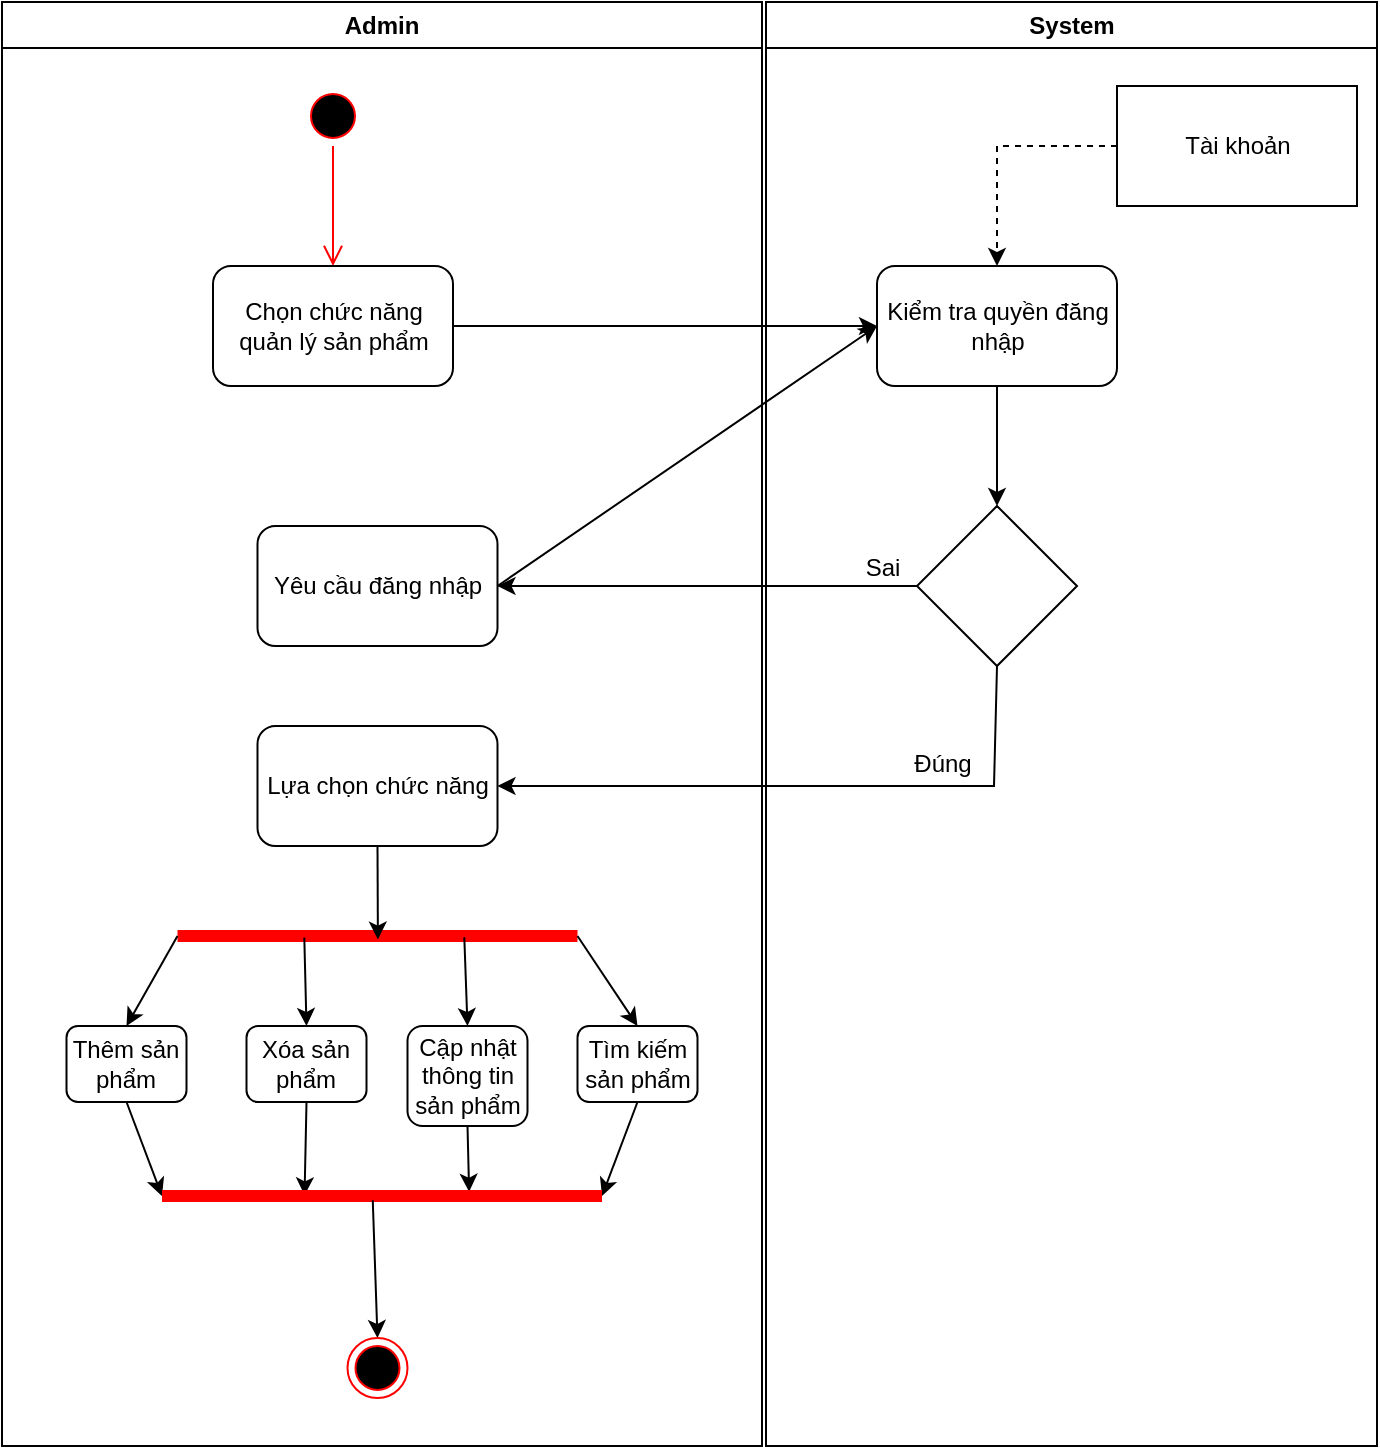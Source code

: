 <mxfile version="26.0.16">
  <diagram name="Page-1" id="e7e014a7-5840-1c2e-5031-d8a46d1fe8dd">
    <mxGraphModel dx="487" dy="240" grid="1" gridSize="10" guides="1" tooltips="1" connect="1" arrows="1" fold="1" page="1" pageScale="1" pageWidth="1169" pageHeight="826" background="none" math="0" shadow="0">
      <root>
        <mxCell id="0" />
        <mxCell id="1" parent="0" />
        <mxCell id="2" value="Admin" style="swimlane;whiteSpace=wrap" parent="1" vertex="1">
          <mxGeometry x="250" y="52" width="380" height="722" as="geometry" />
        </mxCell>
        <mxCell id="5" value="" style="ellipse;shape=startState;fillColor=#000000;strokeColor=#ff0000;" parent="2" vertex="1">
          <mxGeometry x="150.5" y="42" width="30" height="30" as="geometry" />
        </mxCell>
        <mxCell id="6" value="" style="edgeStyle=elbowEdgeStyle;elbow=horizontal;verticalAlign=bottom;endArrow=open;endSize=8;strokeColor=#FF0000;endFill=1;rounded=0;entryX=0.5;entryY=0;entryDx=0;entryDy=0;" parent="2" source="5" target="uNWifMwJ7wdyeVcfaRPa-41" edge="1">
          <mxGeometry x="100" y="40" as="geometry">
            <mxPoint x="165.882" y="110" as="targetPoint" />
            <mxPoint x="166.88" y="65.71" as="sourcePoint" />
          </mxGeometry>
        </mxCell>
        <mxCell id="11" value="" style="endArrow=open;strokeColor=#FF0000;endFill=1;rounded=0" parent="2" target="10" edge="1">
          <mxGeometry relative="1" as="geometry">
            <mxPoint x="115" y="270" as="sourcePoint" />
          </mxGeometry>
        </mxCell>
        <mxCell id="uNWifMwJ7wdyeVcfaRPa-41" value="Chọn chức năng quản lý sản phẩm" style="rounded=1;whiteSpace=wrap;html=1;" vertex="1" parent="2">
          <mxGeometry x="105.5" y="132" width="120" height="60" as="geometry" />
        </mxCell>
        <mxCell id="uNWifMwJ7wdyeVcfaRPa-52" value="Yêu cầu đăng nhập" style="rounded=1;whiteSpace=wrap;html=1;" vertex="1" parent="2">
          <mxGeometry x="127.75" y="262" width="120" height="60" as="geometry" />
        </mxCell>
        <mxCell id="uNWifMwJ7wdyeVcfaRPa-57" value="Lựa chọn chức năng" style="rounded=1;whiteSpace=wrap;html=1;" vertex="1" parent="2">
          <mxGeometry x="127.75" y="362" width="120" height="60" as="geometry" />
        </mxCell>
        <mxCell id="uNWifMwJ7wdyeVcfaRPa-58" value="" style="shape=line;html=1;strokeWidth=6;strokeColor=#ff0000;" vertex="1" parent="2">
          <mxGeometry x="87.75" y="462" width="200" height="10" as="geometry" />
        </mxCell>
        <mxCell id="uNWifMwJ7wdyeVcfaRPa-60" value="" style="endArrow=classic;html=1;rounded=0;entryX=0.501;entryY=0.68;entryDx=0;entryDy=0;entryPerimeter=0;exitX=0.5;exitY=1;exitDx=0;exitDy=0;" edge="1" parent="2" source="uNWifMwJ7wdyeVcfaRPa-57" target="uNWifMwJ7wdyeVcfaRPa-58">
          <mxGeometry width="50" height="50" relative="1" as="geometry">
            <mxPoint x="142.25" y="472" as="sourcePoint" />
            <mxPoint x="192.25" y="422" as="targetPoint" />
          </mxGeometry>
        </mxCell>
        <mxCell id="uNWifMwJ7wdyeVcfaRPa-61" value="" style="endArrow=classic;html=1;rounded=0;exitX=0;exitY=0.5;exitDx=0;exitDy=0;exitPerimeter=0;entryX=0.5;entryY=0;entryDx=0;entryDy=0;" edge="1" parent="2" source="uNWifMwJ7wdyeVcfaRPa-58" target="uNWifMwJ7wdyeVcfaRPa-65">
          <mxGeometry width="50" height="50" relative="1" as="geometry">
            <mxPoint x="62.25" y="562" as="sourcePoint" />
            <mxPoint x="112.25" y="512" as="targetPoint" />
          </mxGeometry>
        </mxCell>
        <mxCell id="uNWifMwJ7wdyeVcfaRPa-64" value="" style="endArrow=classic;html=1;rounded=0;exitX=1;exitY=0.5;exitDx=0;exitDy=0;exitPerimeter=0;entryX=0.5;entryY=0;entryDx=0;entryDy=0;" edge="1" parent="2" source="uNWifMwJ7wdyeVcfaRPa-58" target="uNWifMwJ7wdyeVcfaRPa-70">
          <mxGeometry width="50" height="50" relative="1" as="geometry">
            <mxPoint x="287.75" y="482" as="sourcePoint" />
            <mxPoint x="311.75" y="527" as="targetPoint" />
          </mxGeometry>
        </mxCell>
        <mxCell id="uNWifMwJ7wdyeVcfaRPa-63" value="" style="endArrow=classic;html=1;rounded=0;exitX=0.717;exitY=0.559;exitDx=0;exitDy=0;exitPerimeter=0;entryX=0.5;entryY=0;entryDx=0;entryDy=0;" edge="1" parent="2" source="uNWifMwJ7wdyeVcfaRPa-58" target="uNWifMwJ7wdyeVcfaRPa-69">
          <mxGeometry width="50" height="50" relative="1" as="geometry">
            <mxPoint x="242.25" y="487" as="sourcePoint" />
            <mxPoint x="266.25" y="532" as="targetPoint" />
          </mxGeometry>
        </mxCell>
        <mxCell id="uNWifMwJ7wdyeVcfaRPa-62" value="" style="endArrow=classic;html=1;rounded=0;exitX=0.317;exitY=0.578;exitDx=0;exitDy=0;exitPerimeter=0;entryX=0.5;entryY=0;entryDx=0;entryDy=0;" edge="1" parent="2" source="uNWifMwJ7wdyeVcfaRPa-58" target="uNWifMwJ7wdyeVcfaRPa-68">
          <mxGeometry width="50" height="50" relative="1" as="geometry">
            <mxPoint x="142.25" y="492" as="sourcePoint" />
            <mxPoint x="152.25" y="522" as="targetPoint" />
          </mxGeometry>
        </mxCell>
        <mxCell id="uNWifMwJ7wdyeVcfaRPa-65" value="Thêm sản phẩm" style="rounded=1;whiteSpace=wrap;html=1;" vertex="1" parent="2">
          <mxGeometry x="32.25" y="512" width="60" height="38" as="geometry" />
        </mxCell>
        <mxCell id="uNWifMwJ7wdyeVcfaRPa-70" value="Tìm kiếm sản phẩm" style="rounded=1;whiteSpace=wrap;html=1;" vertex="1" parent="2">
          <mxGeometry x="287.75" y="512" width="60" height="38" as="geometry" />
        </mxCell>
        <mxCell id="uNWifMwJ7wdyeVcfaRPa-69" value="Cập nhật thông tin sản phẩm" style="rounded=1;whiteSpace=wrap;html=1;" vertex="1" parent="2">
          <mxGeometry x="202.75" y="512" width="60" height="50" as="geometry" />
        </mxCell>
        <mxCell id="uNWifMwJ7wdyeVcfaRPa-68" value="Xóa sản phẩm" style="rounded=1;whiteSpace=wrap;html=1;" vertex="1" parent="2">
          <mxGeometry x="122.25" y="512" width="60" height="38" as="geometry" />
        </mxCell>
        <mxCell id="uNWifMwJ7wdyeVcfaRPa-71" value="" style="endArrow=classic;html=1;rounded=0;exitX=0.5;exitY=1;exitDx=0;exitDy=0;entryX=0;entryY=0.5;entryDx=0;entryDy=0;entryPerimeter=0;" edge="1" parent="2" source="uNWifMwJ7wdyeVcfaRPa-65" target="uNWifMwJ7wdyeVcfaRPa-75">
          <mxGeometry width="50" height="50" relative="1" as="geometry">
            <mxPoint x="62.25" y="622" as="sourcePoint" />
            <mxPoint x="82.25" y="592" as="targetPoint" />
          </mxGeometry>
        </mxCell>
        <mxCell id="uNWifMwJ7wdyeVcfaRPa-74" value="" style="endArrow=classic;html=1;rounded=0;exitX=0.5;exitY=1;exitDx=0;exitDy=0;entryX=1;entryY=0.5;entryDx=0;entryDy=0;entryPerimeter=0;" edge="1" parent="2" source="uNWifMwJ7wdyeVcfaRPa-70" target="uNWifMwJ7wdyeVcfaRPa-75">
          <mxGeometry width="50" height="50" relative="1" as="geometry">
            <mxPoint x="322.25" y="550" as="sourcePoint" />
            <mxPoint x="302.25" y="592" as="targetPoint" />
          </mxGeometry>
        </mxCell>
        <mxCell id="uNWifMwJ7wdyeVcfaRPa-73" value="" style="endArrow=classic;html=1;rounded=0;exitX=0.5;exitY=1;exitDx=0;exitDy=0;entryX=0.698;entryY=0.288;entryDx=0;entryDy=0;entryPerimeter=0;" edge="1" parent="2" source="uNWifMwJ7wdyeVcfaRPa-69" target="uNWifMwJ7wdyeVcfaRPa-75">
          <mxGeometry width="50" height="50" relative="1" as="geometry">
            <mxPoint x="243.01" y="572.0" as="sourcePoint" />
            <mxPoint x="232.25" y="592" as="targetPoint" />
          </mxGeometry>
        </mxCell>
        <mxCell id="uNWifMwJ7wdyeVcfaRPa-72" value="" style="endArrow=classic;html=1;rounded=0;exitX=0.5;exitY=1;exitDx=0;exitDy=0;entryX=0.324;entryY=0.465;entryDx=0;entryDy=0;entryPerimeter=0;" edge="1" parent="2" source="uNWifMwJ7wdyeVcfaRPa-68" target="uNWifMwJ7wdyeVcfaRPa-75">
          <mxGeometry width="50" height="50" relative="1" as="geometry">
            <mxPoint x="152.75" y="550" as="sourcePoint" />
            <mxPoint x="152.25" y="592" as="targetPoint" />
          </mxGeometry>
        </mxCell>
        <mxCell id="uNWifMwJ7wdyeVcfaRPa-75" value="" style="shape=line;html=1;strokeWidth=6;strokeColor=#ff0000;" vertex="1" parent="2">
          <mxGeometry x="80" y="592" width="220" height="10" as="geometry" />
        </mxCell>
        <mxCell id="uNWifMwJ7wdyeVcfaRPa-77" value="" style="endArrow=classic;html=1;rounded=0;exitX=0.479;exitY=0.712;exitDx=0;exitDy=0;exitPerimeter=0;entryX=0.5;entryY=0;entryDx=0;entryDy=0;" edge="1" parent="2" source="uNWifMwJ7wdyeVcfaRPa-75" target="uNWifMwJ7wdyeVcfaRPa-78">
          <mxGeometry width="50" height="50" relative="1" as="geometry">
            <mxPoint x="80" y="702" as="sourcePoint" />
            <mxPoint x="185" y="662" as="targetPoint" />
          </mxGeometry>
        </mxCell>
        <mxCell id="uNWifMwJ7wdyeVcfaRPa-78" value="" style="ellipse;html=1;shape=endState;fillColor=#000000;strokeColor=#ff0000;" vertex="1" parent="2">
          <mxGeometry x="172.75" y="668" width="30" height="30" as="geometry" />
        </mxCell>
        <mxCell id="3" value="System" style="swimlane;whiteSpace=wrap" parent="1" vertex="1">
          <mxGeometry x="632" y="52" width="305.5" height="722" as="geometry" />
        </mxCell>
        <mxCell id="uNWifMwJ7wdyeVcfaRPa-43" value="Kiểm tra quyền đăng nhập" style="rounded=1;whiteSpace=wrap;html=1;" vertex="1" parent="3">
          <mxGeometry x="55.5" y="132" width="120" height="60" as="geometry" />
        </mxCell>
        <mxCell id="uNWifMwJ7wdyeVcfaRPa-44" value="Tài khoản" style="rounded=0;whiteSpace=wrap;html=1;" vertex="1" parent="3">
          <mxGeometry x="175.5" y="42" width="120" height="60" as="geometry" />
        </mxCell>
        <mxCell id="uNWifMwJ7wdyeVcfaRPa-45" value="" style="html=1;labelBackgroundColor=#ffffff;startArrow=none;startFill=0;startSize=6;endArrow=classic;endFill=1;endSize=6;jettySize=auto;orthogonalLoop=1;strokeWidth=1;dashed=1;fontSize=14;rounded=0;entryX=0.5;entryY=0;entryDx=0;entryDy=0;exitX=0;exitY=0.5;exitDx=0;exitDy=0;" edge="1" parent="3" source="uNWifMwJ7wdyeVcfaRPa-44" target="uNWifMwJ7wdyeVcfaRPa-43">
          <mxGeometry width="60" height="60" relative="1" as="geometry">
            <mxPoint x="55.5" y="132" as="sourcePoint" />
            <mxPoint x="115.5" y="72" as="targetPoint" />
            <Array as="points">
              <mxPoint x="115.5" y="72" />
            </Array>
          </mxGeometry>
        </mxCell>
        <mxCell id="uNWifMwJ7wdyeVcfaRPa-47" value="" style="rhombus;whiteSpace=wrap;html=1;" vertex="1" parent="3">
          <mxGeometry x="75.5" y="252" width="80" height="80" as="geometry" />
        </mxCell>
        <mxCell id="uNWifMwJ7wdyeVcfaRPa-49" value="" style="endArrow=classic;html=1;rounded=0;exitX=0.5;exitY=1;exitDx=0;exitDy=0;entryX=0.5;entryY=0;entryDx=0;entryDy=0;" edge="1" parent="3" source="uNWifMwJ7wdyeVcfaRPa-43" target="uNWifMwJ7wdyeVcfaRPa-47">
          <mxGeometry width="50" height="50" relative="1" as="geometry">
            <mxPoint x="25.5" y="252" as="sourcePoint" />
            <mxPoint x="116" y="232" as="targetPoint" />
          </mxGeometry>
        </mxCell>
        <mxCell id="uNWifMwJ7wdyeVcfaRPa-54" value="Sai" style="text;html=1;align=center;verticalAlign=middle;resizable=0;points=[];autosize=1;strokeColor=none;fillColor=none;" vertex="1" parent="3">
          <mxGeometry x="38" y="268" width="40" height="30" as="geometry" />
        </mxCell>
        <mxCell id="uNWifMwJ7wdyeVcfaRPa-46" value="" style="endArrow=classic;html=1;rounded=0;entryX=0;entryY=0.5;entryDx=0;entryDy=0;exitX=1;exitY=0.5;exitDx=0;exitDy=0;" edge="1" parent="1" source="uNWifMwJ7wdyeVcfaRPa-41" target="uNWifMwJ7wdyeVcfaRPa-43">
          <mxGeometry width="50" height="50" relative="1" as="geometry">
            <mxPoint x="540" y="224" as="sourcePoint" />
            <mxPoint x="590" y="174" as="targetPoint" />
          </mxGeometry>
        </mxCell>
        <mxCell id="uNWifMwJ7wdyeVcfaRPa-51" value="" style="endArrow=classic;html=1;rounded=0;exitX=0;exitY=0.5;exitDx=0;exitDy=0;entryX=1;entryY=0.5;entryDx=0;entryDy=0;" edge="1" parent="1" source="uNWifMwJ7wdyeVcfaRPa-47" target="uNWifMwJ7wdyeVcfaRPa-52">
          <mxGeometry width="50" height="50" relative="1" as="geometry">
            <mxPoint x="575.5" y="374" as="sourcePoint" />
            <mxPoint x="560" y="344" as="targetPoint" />
          </mxGeometry>
        </mxCell>
        <mxCell id="uNWifMwJ7wdyeVcfaRPa-53" value="" style="endArrow=classic;html=1;rounded=0;entryX=0;entryY=0.5;entryDx=0;entryDy=0;exitX=1;exitY=0.5;exitDx=0;exitDy=0;" edge="1" parent="1" source="uNWifMwJ7wdyeVcfaRPa-52" target="uNWifMwJ7wdyeVcfaRPa-43">
          <mxGeometry width="50" height="50" relative="1" as="geometry">
            <mxPoint x="540" y="314" as="sourcePoint" />
            <mxPoint x="590" y="264" as="targetPoint" />
          </mxGeometry>
        </mxCell>
        <mxCell id="uNWifMwJ7wdyeVcfaRPa-55" value="" style="endArrow=classic;html=1;rounded=0;exitX=0.5;exitY=1;exitDx=0;exitDy=0;entryX=1;entryY=0.5;entryDx=0;entryDy=0;" edge="1" parent="1" source="uNWifMwJ7wdyeVcfaRPa-47" target="uNWifMwJ7wdyeVcfaRPa-57">
          <mxGeometry width="50" height="50" relative="1" as="geometry">
            <mxPoint x="695.5" y="454" as="sourcePoint" />
            <mxPoint x="550" y="474" as="targetPoint" />
            <Array as="points">
              <mxPoint x="746" y="444" />
            </Array>
          </mxGeometry>
        </mxCell>
        <mxCell id="uNWifMwJ7wdyeVcfaRPa-79" value="Đúng" style="text;html=1;align=center;verticalAlign=middle;resizable=0;points=[];autosize=1;strokeColor=none;fillColor=none;" vertex="1" parent="1">
          <mxGeometry x="695" y="418" width="50" height="30" as="geometry" />
        </mxCell>
      </root>
    </mxGraphModel>
  </diagram>
</mxfile>
